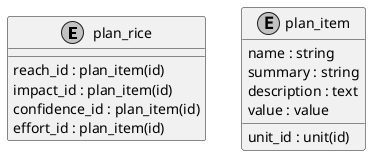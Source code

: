 @startuml uml
skinparam monochrome true

entity plan_rice {
  reach_id : plan_item(id)
  impact_id : plan_item(id)
  confidence_id : plan_item(id)
  effort_id : plan_item(id)
}

entity plan_item {
  name : string
  summary : string
  description : text
  unit_id : unit(id)
  value : value
}

@enduml

